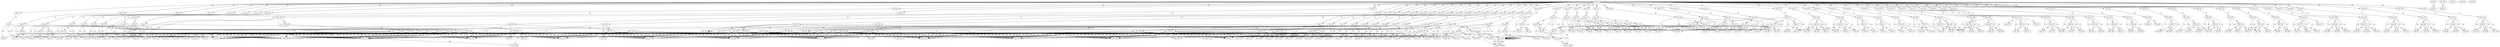 digraph G {
  Line_0;
  Line_2;
  Line_3;
  Line_4;
  Line_5;
  Line_6;
  Line_10;
  Line_11;
  Line_12;
  Line_13;
  Line_14;
  Line_18;
  Line_19;
  Line_20;
  Line_20;
  Line_21;
  Line_22;
  Line_24;
  Line_26;
  Line_27;
  Line_28;
  Line_32;
  Line_33;
  Line_34;
  Line_35;
  Line_35;
  Line_35;
  Line_36;
  Line_37;
  Line_41;
  Line_42;
  Line_43;
  Line_45;
  Line_45;
  Line_46;
  Line_47;
  Line_48;
  Line_52;
  Line_53;
  Line_54;
  Line_55;
  Line_56;
  Line_60;
  Line_61;
  Line_62;
  Line_62;
  Line_63;
  Line_64;
  Line_67;
  Line_68;
  Line_72;
  Line_73;
  Line_74;
  Line_75;
  Line_76;
  Line_77;
  Line_78;
  Line_82;
  Line_83;
  Line_84;
  Line_85;
  Line_86;
  Line_90;
  Line_91;
  Line_92;
  Line_92;
  Line_92;
  Line_93;
  Line_94;
  Line_98;
  Line_99;
  Line_100;
  Line_101;
  Line_102;
  Line_106;
  Line_107;
  Line_108;
  Line_108;
  Line_110;
  Line_111;
  Line_115;
  Line_116;
  Line_117;
  Line_117;
  Line_117;
  Line_118;
  Line_119;
  Line_123;
  Line_124;
  Line_125;
  Line_126;
  Line_127;
  Line_131;
  Line_132;
  Line_133;
  Line_134;
  Line_135;
  Line_136;
  Line_137;
  Line_141;
  Line_142;
  Line_143;
  Line_144;
  Line_145;
  Line_149;
  Line_150;
  Line_151;
  Line_152;
  Line_153;
  Line_157;
  Line_158;
  Line_159;
  Line_160;
  Line_161;
  Line_164;
  Line_165;
  Line_169;
  Line_170;
  Line_171;
  Line_172;
  Line_173;
  Line_174;
  Line_178;
  Line_179;
  Line_180;
  Line_181;
  Line_182;
  Line_186;
  Line_187;
  Line_188;
  Line_189;
  Line_189;
  Line_189;
  Line_190;
  Line_191;
  Line_195;
  Line_196;
  Line_197;
  Line_198;
  Line_199;
  Line_203;
  Line_204;
  Line_205;
  Line_206;
  Line_207;
  Line_211;
  Line_212;
  Line_213;
  Line_214;
  Line_215;
  Line_219;
  Line_220;
  Line_221;
  Line_222;
  Line_223;
  Line_227;
  Line_228;
  Line_230;
  Line_231;
  Line_232;
  Line_236;
  Line_237;
  Line_238;
  Line_239;
  Line_240;
  Line_244;
  Line_245;
  Line_246;
  Line_247;
  Line_248;
  Line_252;
  Line_253;
  Line_254;
  Line_254;
  Line_254;
  Line_254;
  Line_255;
  Line_256;
  Line_257;
  Line_258;
  Line_262;
  Line_263;
  Line_264;
  Line_265;
  Line_266;
  Line_270;
  Line_271;
  Line_272;
  Line_273;
  Line_274;
  Line_278;
  Line_279;
  Line_280;
  Line_280;
  Line_281;
  Line_282;
  Line_286;
  Line_287;
  Line_288;
  Line_289;
  Line_290;
  Line_291;
  Line_295;
  Line_296;
  Line_297;
  Line_297;
  Line_297;
  Line_298;
  Line_299;
  Line_303;
  Line_304;
  Line_305;
  Line_305;
  Line_306;
  Line_307;
  Line_308;
  Line_312;
  Line_313;
  Line_314;
  Line_314;
  Line_315;
  Line_316;
  Line_320;
  Line_321;
  Line_322;
  Line_323;
  Line_324;
  Line_325;
  Line_329;
  Line_330;
  Line_331;
  Line_332;
  Line_333;
  Line_337;
  Line_338;
  Line_339;
  Line_340;
  Line_341;
  Line_345;
  Line_346;
  Line_347;
  Line_348;
  Line_349;
  Line_353;
  Line_354;
  Line_355;
  Line_356;
  Line_357;
  Line_361;
  Line_362;
  Line_363;
  Line_364;
  Line_365;
  Line_369;
  Line_370;
  Line_371;
  Line_372;
  Line_373;
  Line_374;
  Line_375;
  Line_379;
  Line_380;
  Line_382;
  Line_383;
  Line_384;
  Line_385;
  Line_389;
  Line_390;
  Line_391;
  Line_392;
  Line_393;
  Line_394;
  Line_398;
  Line_399;
  Line_400;
  Line_401;
  Line_402;
  Line_403;
  Line_407;
  Line_408;
  Line_409;
  Line_410;
  Line_411;
  Line_412;
  Line_416;
  Line_417;
  Line_418;
  Line_419;
  Line_420;
  Line_421;
  Line_425;
  Line_426;
  Line_427;
  Line_428;
  Line_429;
  Line_430;
  Line_434;
  Line_435;
  Line_436;
  Line_437;
  Line_438;
  Line_439;
  Line_439;
  Line_440;
  Line_445;
  Line_446;
  Line_447;
  Line_448;
  Line_449;
  Line_450;
  Line_454;
  Line_455;
  Line_456;
  Line_457;
  Line_458;
  Line_459;
  Line_463;
  Line_464;
  Line_465;
  Line_466;
  Line_467;
  Line_468;
  Line_472;
  Line_473;
  Line_474;
  Line_475;
  Line_476;
  Line_477;
  Line_481;
  Line_482;
  Line_483;
  Line_484;
  Line_485;
  Line_486;
  Line_490;
  Line_491;
  Line_492;
  Line_493;
  Line_494;
  Line_495;
  Line_499;
  Line_500;
  Line_501;
  Line_502;
  Line_503;
  Line_504;
  Line_508;
  Line_509;
  Line_510;
  Line_511;
  Line_512;
  Line_513;
  Line_517;
  Line_518;
  Line_519;
  Line_520;
  Line_521;
  Line_522;
  Line_526;
  Line_527;
  Line_528;
  Line_529;
  Line_530;
  Line_531;
  Line_535;
  Line_536;
  Line_537;
  Line_538;
  Line_539;
  Line_540;
  Line_544;
  Line_545;
  Line_546;
  Line_547;
  Line_548;
  Line_549;
  Line_553;
  Line_554;
  Line_555;
  Line_556;
  Line_557;
  Line_558;
  Line_562;
  Line_563;
  Line_564;
  Line_564;
  Line_564;
  Line_565;
  Line_565;
  Line_565;
  Line_565;
  Line_566;
  Line_567;
  Line_568;
  Line_569;
  Line_570;
  Line_574;
  Line_575;
  Line_576;
  Line_576;
  Line_577;
  Line_578;
  Line_579;
  Line_580;
  Line_584;
  Line_585;
  Line_586;
  Line_587;
  Line_588;
  Line_589;
  Line_593;
  Line_594;
  Line_595;
  Line_597;
  Line_598;
  Line_599;
  Line_603;
  Line_604;
  Line_605;
  Line_606;
  Line_607;
  Line_608;
  Line_609;
  Line_613;
  Line_614;
  Line_615;
  Line_615;
  Line_616;
  Line_617;
  Line_618;
  Line_0 -> Line_2 [ label="CD" ];
  Line_2 -> Line_3 [ label="CD" ];
  Line_3 -> Line_4 [ label="CD" ];
  Line_3 -> Line_5 [ label="CD" ];
  Line_4 -> Line_5 [ label="FD" ];
  Line_3 -> Line_6 [ label="CD" ];
  Line_4 -> Line_6 [ label="FD" ];
  Line_0 -> Line_10 [ label="CD" ];
  Line_10 -> Line_11 [ label="CD" ];
  Line_11 -> Line_12 [ label="CD" ];
  Line_11 -> Line_13 [ label="CD" ];
  Line_12 -> Line_13 [ label="FD" ];
  Line_11 -> Line_14 [ label="CD" ];
  Line_12 -> Line_14 [ label="FD" ];
  Line_0 -> Line_18 [ label="CD" ];
  Line_18 -> Line_19 [ label="CD" ];
  Line_19 -> Line_20 [ label="CD" ];
  Line_20 -> Line_20 [ label="CD" ];
  Line_19 -> Line_21 [ label="CD" ];
  Line_20 -> Line_21 [ label="FD" ];
  Line_21 -> Line_22 [ label="CD" ];
  Line_20 -> Line_22 [ label="FD" ];
  Line_22 -> Line_22 [ label="FD" ];
  Line_21 -> Line_24 [ label="CD" ];
  Line_20 -> Line_24 [ label="FD" ];
  Line_22 -> Line_24 [ label="FD" ];
  Line_24 -> Line_24 [ label="FD" ];
  Line_19 -> Line_26 [ label="CD" ];
  Line_19 -> Line_27 [ label="CD" ];
  Line_26 -> Line_27 [ label="FD" ];
  Line_19 -> Line_28 [ label="CD" ];
  Line_26 -> Line_28 [ label="FD" ];
  Line_0 -> Line_32 [ label="CD" ];
  Line_32 -> Line_33 [ label="CD" ];
  Line_33 -> Line_34 [ label="CD" ];
  Line_33 -> Line_35 [ label="CD" ];
  Line_33 -> Line_36 [ label="CD" ];
  Line_35 -> Line_36 [ label="FD" ];
  Line_4 -> Line_36 [ label="FD" ];
  Line_33 -> Line_37 [ label="CD" ];
  Line_35 -> Line_37 [ label="FD" ];
  Line_0 -> Line_41 [ label="CD" ];
  Line_41 -> Line_42 [ label="CD" ];
  Line_42 -> Line_43 [ label="CD" ];
  Line_42 -> Line_45 [ label="CD" ];
  Line_42 -> Line_46 [ label="CD" ];
  Line_42 -> Line_47 [ label="CD" ];
  Line_46 -> Line_47 [ label="FD" ];
  Line_35 -> Line_47 [ label="FD" ];
  Line_42 -> Line_48 [ label="CD" ];
  Line_46 -> Line_48 [ label="FD" ];
  Line_0 -> Line_52 [ label="CD" ];
  Line_52 -> Line_53 [ label="CD" ];
  Line_53 -> Line_54 [ label="CD" ];
  Line_53 -> Line_55 [ label="CD" ];
  Line_54 -> Line_55 [ label="FD" ];
  Line_53 -> Line_56 [ label="CD" ];
  Line_54 -> Line_56 [ label="FD" ];
  Line_0 -> Line_60 [ label="CD" ];
  Line_60 -> Line_61 [ label="CD" ];
  Line_61 -> Line_62 [ label="CD" ];
  Line_63 -> Line_64 [ label="CD" ];
  Line_61 -> Line_67 [ label="CD" ];
  Line_62 -> Line_67 [ label="FD" ];
  Line_61 -> Line_68 [ label="CD" ];
  Line_62 -> Line_68 [ label="FD" ];
  Line_0 -> Line_72 [ label="CD" ];
  Line_72 -> Line_73 [ label="CD" ];
  Line_73 -> Line_74 [ label="CD" ];
  Line_73 -> Line_75 [ label="CD" ];
  Line_74 -> Line_75 [ label="FD" ];
  Line_73 -> Line_76 [ label="CD" ];
  Line_73 -> Line_77 [ label="CD" ];
  Line_76 -> Line_77 [ label="FD" ];
  Line_73 -> Line_78 [ label="CD" ];
  Line_76 -> Line_78 [ label="FD" ];
  Line_0 -> Line_82 [ label="CD" ];
  Line_82 -> Line_83 [ label="CD" ];
  Line_83 -> Line_84 [ label="CD" ];
  Line_83 -> Line_85 [ label="CD" ];
  Line_84 -> Line_85 [ label="FD" ];
  Line_83 -> Line_86 [ label="CD" ];
  Line_84 -> Line_86 [ label="FD" ];
  Line_0 -> Line_90 [ label="CD" ];
  Line_90 -> Line_91 [ label="CD" ];
  Line_91 -> Line_92 [ label="CD" ];
  Line_91 -> Line_93 [ label="CD" ];
  Line_92 -> Line_93 [ label="FD" ];
  Line_91 -> Line_94 [ label="CD" ];
  Line_92 -> Line_94 [ label="FD" ];
  Line_0 -> Line_98 [ label="CD" ];
  Line_98 -> Line_99 [ label="CD" ];
  Line_99 -> Line_100 [ label="CD" ];
  Line_99 -> Line_101 [ label="CD" ];
  Line_100 -> Line_101 [ label="FD" ];
  Line_99 -> Line_102 [ label="CD" ];
  Line_100 -> Line_102 [ label="FD" ];
  Line_0 -> Line_106 [ label="CD" ];
  Line_106 -> Line_107 [ label="CD" ];
  Line_107 -> Line_108 [ label="CD" ];
  Line_107 -> Line_110 [ label="CD" ];
  Line_108 -> Line_110 [ label="FD" ];
  Line_107 -> Line_111 [ label="CD" ];
  Line_108 -> Line_111 [ label="FD" ];
  Line_0 -> Line_115 [ label="CD" ];
  Line_115 -> Line_116 [ label="CD" ];
  Line_116 -> Line_117 [ label="CD" ];
  Line_116 -> Line_118 [ label="CD" ];
  Line_117 -> Line_118 [ label="FD" ];
  Line_116 -> Line_119 [ label="CD" ];
  Line_117 -> Line_119 [ label="FD" ];
  Line_0 -> Line_123 [ label="CD" ];
  Line_123 -> Line_124 [ label="CD" ];
  Line_124 -> Line_125 [ label="CD" ];
  Line_124 -> Line_126 [ label="CD" ];
  Line_125 -> Line_126 [ label="FD" ];
  Line_124 -> Line_127 [ label="CD" ];
  Line_125 -> Line_127 [ label="FD" ];
  Line_0 -> Line_131 [ label="CD" ];
  Line_131 -> Line_132 [ label="CD" ];
  Line_132 -> Line_133 [ label="CD" ];
  Line_132 -> Line_134 [ label="CD" ];
  Line_132 -> Line_135 [ label="CD" ];
  Line_132 -> Line_136 [ label="CD" ];
  Line_135 -> Line_136 [ label="FD" ];
  Line_132 -> Line_137 [ label="CD" ];
  Line_135 -> Line_137 [ label="FD" ];
  Line_0 -> Line_141 [ label="CD" ];
  Line_141 -> Line_142 [ label="CD" ];
  Line_142 -> Line_143 [ label="CD" ];
  Line_142 -> Line_144 [ label="CD" ];
  Line_143 -> Line_144 [ label="FD" ];
  Line_142 -> Line_145 [ label="CD" ];
  Line_143 -> Line_145 [ label="FD" ];
  Line_0 -> Line_149 [ label="CD" ];
  Line_149 -> Line_150 [ label="CD" ];
  Line_150 -> Line_151 [ label="CD" ];
  Line_150 -> Line_152 [ label="CD" ];
  Line_151 -> Line_152 [ label="FD" ];
  Line_150 -> Line_153 [ label="CD" ];
  Line_151 -> Line_153 [ label="FD" ];
  Line_0 -> Line_157 [ label="CD" ];
  Line_157 -> Line_158 [ label="CD" ];
  Line_158 -> Line_159 [ label="CD" ];
  Line_160 -> Line_161 [ label="CD" ];
  Line_158 -> Line_164 [ label="CD" ];
  Line_159 -> Line_164 [ label="FD" ];
  Line_158 -> Line_165 [ label="CD" ];
  Line_159 -> Line_165 [ label="FD" ];
  Line_0 -> Line_169 [ label="CD" ];
  Line_169 -> Line_170 [ label="CD" ];
  Line_170 -> Line_171 [ label="CD" ];
  Line_170 -> Line_172 [ label="CD" ];
  Line_170 -> Line_173 [ label="CD" ];
  Line_172 -> Line_173 [ label="FD" ];
  Line_170 -> Line_174 [ label="CD" ];
  Line_172 -> Line_174 [ label="FD" ];
  Line_0 -> Line_178 [ label="CD" ];
  Line_178 -> Line_179 [ label="CD" ];
  Line_179 -> Line_180 [ label="CD" ];
  Line_179 -> Line_181 [ label="CD" ];
  Line_180 -> Line_181 [ label="FD" ];
  Line_179 -> Line_182 [ label="CD" ];
  Line_180 -> Line_182 [ label="FD" ];
  Line_0 -> Line_186 [ label="CD" ];
  Line_186 -> Line_187 [ label="CD" ];
  Line_187 -> Line_188 [ label="CD" ];
  Line_187 -> Line_189 [ label="CD" ];
  Line_188 -> Line_189 [ label="FD" ];
  Line_187 -> Line_190 [ label="CD" ];
  Line_189 -> Line_190 [ label="FD" ];
  Line_187 -> Line_191 [ label="CD" ];
  Line_189 -> Line_191 [ label="FD" ];
  Line_0 -> Line_195 [ label="CD" ];
  Line_195 -> Line_196 [ label="CD" ];
  Line_196 -> Line_197 [ label="CD" ];
  Line_196 -> Line_198 [ label="CD" ];
  Line_197 -> Line_198 [ label="FD" ];
  Line_196 -> Line_199 [ label="CD" ];
  Line_197 -> Line_199 [ label="FD" ];
  Line_0 -> Line_203 [ label="CD" ];
  Line_203 -> Line_204 [ label="CD" ];
  Line_204 -> Line_206 [ label="CD" ];
  Line_189 -> Line_206 [ label="FD" ];
  Line_172 -> Line_206 [ label="FD" ];
  Line_159 -> Line_206 [ label="FD" ];
  Line_125 -> Line_206 [ label="FD" ];
  Line_117 -> Line_206 [ label="FD" ];
  Line_76 -> Line_206 [ label="FD" ];
  Line_46 -> Line_206 [ label="FD" ];
  Line_204 -> Line_207 [ label="CD" ];
  Line_0 -> Line_211 [ label="CD" ];
  Line_211 -> Line_212 [ label="CD" ];
  Line_212 -> Line_213 [ label="CD" ];
  Line_212 -> Line_214 [ label="CD" ];
  Line_213 -> Line_214 [ label="FD" ];
  Line_212 -> Line_215 [ label="CD" ];
  Line_213 -> Line_215 [ label="FD" ];
  Line_0 -> Line_219 [ label="CD" ];
  Line_219 -> Line_220 [ label="CD" ];
  Line_220 -> Line_221 [ label="CD" ];
  Line_220 -> Line_222 [ label="CD" ];
  Line_221 -> Line_222 [ label="FD" ];
  Line_220 -> Line_223 [ label="CD" ];
  Line_221 -> Line_223 [ label="FD" ];
  Line_0 -> Line_227 [ label="CD" ];
  Line_227 -> Line_228 [ label="CD" ];
  Line_228 -> Line_230 [ label="CD" ];
  Line_228 -> Line_231 [ label="CD" ];
  Line_230 -> Line_231 [ label="FD" ];
  Line_228 -> Line_232 [ label="CD" ];
  Line_230 -> Line_232 [ label="FD" ];
  Line_0 -> Line_236 [ label="CD" ];
  Line_236 -> Line_237 [ label="CD" ];
  Line_237 -> Line_238 [ label="CD" ];
  Line_237 -> Line_239 [ label="CD" ];
  Line_238 -> Line_239 [ label="FD" ];
  Line_237 -> Line_240 [ label="CD" ];
  Line_238 -> Line_240 [ label="FD" ];
  Line_0 -> Line_244 [ label="CD" ];
  Line_244 -> Line_245 [ label="CD" ];
  Line_245 -> Line_246 [ label="CD" ];
  Line_245 -> Line_247 [ label="CD" ];
  Line_246 -> Line_247 [ label="FD" ];
  Line_245 -> Line_248 [ label="CD" ];
  Line_246 -> Line_248 [ label="FD" ];
  Line_0 -> Line_252 [ label="CD" ];
  Line_252 -> Line_253 [ label="CD" ];
  Line_253 -> Line_254 [ label="CD" ];
  Line_254 -> Line_254 [ label="CD" ];
  Line_254 -> Line_254 [ label="CD" ];
  Line_253 -> Line_255 [ label="CD" ];
  Line_253 -> Line_256 [ label="CD" ];
  Line_253 -> Line_257 [ label="CD" ];
  Line_256 -> Line_257 [ label="FD" ];
  Line_253 -> Line_258 [ label="CD" ];
  Line_256 -> Line_258 [ label="FD" ];
  Line_0 -> Line_262 [ label="CD" ];
  Line_262 -> Line_263 [ label="CD" ];
  Line_263 -> Line_264 [ label="CD" ];
  Line_263 -> Line_265 [ label="CD" ];
  Line_264 -> Line_265 [ label="FD" ];
  Line_263 -> Line_266 [ label="CD" ];
  Line_264 -> Line_266 [ label="FD" ];
  Line_0 -> Line_270 [ label="CD" ];
  Line_270 -> Line_271 [ label="CD" ];
  Line_271 -> Line_272 [ label="CD" ];
  Line_271 -> Line_273 [ label="CD" ];
  Line_272 -> Line_273 [ label="FD" ];
  Line_271 -> Line_274 [ label="CD" ];
  Line_272 -> Line_274 [ label="FD" ];
  Line_0 -> Line_278 [ label="CD" ];
  Line_278 -> Line_279 [ label="CD" ];
  Line_279 -> Line_281 [ label="CD" ];
  Line_279 -> Line_282 [ label="CD" ];
  Line_0 -> Line_286 [ label="CD" ];
  Line_286 -> Line_287 [ label="CD" ];
  Line_287 -> Line_288 [ label="CD" ];
  Line_287 -> Line_289 [ label="CD" ];
  Line_287 -> Line_290 [ label="CD" ];
  Line_289 -> Line_290 [ label="FD" ];
  Line_287 -> Line_291 [ label="CD" ];
  Line_289 -> Line_291 [ label="FD" ];
  Line_0 -> Line_295 [ label="CD" ];
  Line_295 -> Line_296 [ label="CD" ];
  Line_296 -> Line_297 [ label="CD" ];
  Line_296 -> Line_298 [ label="CD" ];
  Line_297 -> Line_298 [ label="FD" ];
  Line_296 -> Line_299 [ label="CD" ];
  Line_297 -> Line_299 [ label="FD" ];
  Line_0 -> Line_303 [ label="CD" ];
  Line_303 -> Line_304 [ label="CD" ];
  Line_304 -> Line_305 [ label="CD" ];
  Line_305 -> Line_305 [ label="CD" ];
  Line_304 -> Line_306 [ label="CD" ];
  Line_304 -> Line_307 [ label="CD" ];
  Line_306 -> Line_307 [ label="FD" ];
  Line_304 -> Line_308 [ label="CD" ];
  Line_306 -> Line_308 [ label="FD" ];
  Line_0 -> Line_312 [ label="CD" ];
  Line_312 -> Line_313 [ label="CD" ];
  Line_313 -> Line_314 [ label="CD" ];
  Line_313 -> Line_315 [ label="CD" ];
  Line_314 -> Line_315 [ label="FD" ];
  Line_313 -> Line_316 [ label="CD" ];
  Line_314 -> Line_316 [ label="FD" ];
  Line_0 -> Line_320 [ label="CD" ];
  Line_320 -> Line_321 [ label="CD" ];
  Line_321 -> Line_322 [ label="CD" ];
  Line_321 -> Line_323 [ label="CD" ];
  Line_321 -> Line_324 [ label="CD" ];
  Line_323 -> Line_324 [ label="FD" ];
  Line_321 -> Line_325 [ label="CD" ];
  Line_323 -> Line_325 [ label="FD" ];
  Line_0 -> Line_329 [ label="CD" ];
  Line_329 -> Line_330 [ label="CD" ];
  Line_330 -> Line_331 [ label="CD" ];
  Line_330 -> Line_332 [ label="CD" ];
  Line_331 -> Line_332 [ label="FD" ];
  Line_330 -> Line_333 [ label="CD" ];
  Line_331 -> Line_333 [ label="FD" ];
  Line_0 -> Line_337 [ label="CD" ];
  Line_337 -> Line_338 [ label="CD" ];
  Line_338 -> Line_339 [ label="CD" ];
  Line_338 -> Line_340 [ label="CD" ];
  Line_339 -> Line_340 [ label="FD" ];
  Line_338 -> Line_341 [ label="CD" ];
  Line_339 -> Line_341 [ label="FD" ];
  Line_0 -> Line_345 [ label="CD" ];
  Line_345 -> Line_346 [ label="CD" ];
  Line_346 -> Line_347 [ label="CD" ];
  Line_346 -> Line_348 [ label="CD" ];
  Line_347 -> Line_348 [ label="FD" ];
  Line_346 -> Line_349 [ label="CD" ];
  Line_347 -> Line_349 [ label="FD" ];
  Line_0 -> Line_353 [ label="CD" ];
  Line_353 -> Line_354 [ label="CD" ];
  Line_354 -> Line_355 [ label="CD" ];
  Line_354 -> Line_356 [ label="CD" ];
  Line_355 -> Line_356 [ label="FD" ];
  Line_354 -> Line_357 [ label="CD" ];
  Line_355 -> Line_357 [ label="FD" ];
  Line_0 -> Line_361 [ label="CD" ];
  Line_361 -> Line_362 [ label="CD" ];
  Line_362 -> Line_363 [ label="CD" ];
  Line_362 -> Line_364 [ label="CD" ];
  Line_363 -> Line_364 [ label="FD" ];
  Line_362 -> Line_365 [ label="CD" ];
  Line_363 -> Line_365 [ label="FD" ];
  Line_0 -> Line_369 [ label="CD" ];
  Line_369 -> Line_370 [ label="CD" ];
  Line_370 -> Line_371 [ label="CD" ];
  Line_370 -> Line_372 [ label="CD" ];
  Line_370 -> Line_373 [ label="CD" ];
  Line_372 -> Line_373 [ label="FD" ];
  Line_370 -> Line_374 [ label="CD" ];
  Line_372 -> Line_374 [ label="FD" ];
  Line_370 -> Line_375 [ label="CD" ];
  Line_372 -> Line_375 [ label="FD" ];
  Line_0 -> Line_379 [ label="CD" ];
  Line_379 -> Line_380 [ label="CD" ];
  Line_380 -> Line_382 [ label="CD" ];
  Line_380 -> Line_383 [ label="CD" ];
  Line_382 -> Line_383 [ label="FD" ];
  Line_380 -> Line_384 [ label="CD" ];
  Line_382 -> Line_384 [ label="FD" ];
  Line_380 -> Line_385 [ label="CD" ];
  Line_382 -> Line_385 [ label="FD" ];
  Line_0 -> Line_389 [ label="CD" ];
  Line_389 -> Line_390 [ label="CD" ];
  Line_390 -> Line_391 [ label="CD" ];
  Line_390 -> Line_392 [ label="CD" ];
  Line_391 -> Line_392 [ label="FD" ];
  Line_390 -> Line_393 [ label="CD" ];
  Line_391 -> Line_393 [ label="FD" ];
  Line_390 -> Line_394 [ label="CD" ];
  Line_391 -> Line_394 [ label="FD" ];
  Line_0 -> Line_398 [ label="CD" ];
  Line_398 -> Line_399 [ label="CD" ];
  Line_399 -> Line_400 [ label="CD" ];
  Line_399 -> Line_401 [ label="CD" ];
  Line_400 -> Line_401 [ label="FD" ];
  Line_399 -> Line_402 [ label="CD" ];
  Line_400 -> Line_402 [ label="FD" ];
  Line_347 -> Line_402 [ label="FD" ];
  Line_314 -> Line_402 [ label="FD" ];
  Line_306 -> Line_402 [ label="FD" ];
  Line_272 -> Line_402 [ label="FD" ];
  Line_256 -> Line_402 [ label="FD" ];
  Line_230 -> Line_402 [ label="FD" ];
  Line_221 -> Line_402 [ label="FD" ];
  Line_213 -> Line_402 [ label="FD" ];
  Line_189 -> Line_402 [ label="FD" ];
  Line_172 -> Line_402 [ label="FD" ];
  Line_159 -> Line_402 [ label="FD" ];
  Line_125 -> Line_402 [ label="FD" ];
  Line_117 -> Line_402 [ label="FD" ];
  Line_76 -> Line_402 [ label="FD" ];
  Line_46 -> Line_402 [ label="FD" ];
  Line_35 -> Line_402 [ label="FD" ];
  Line_4 -> Line_402 [ label="FD" ];
  Line_399 -> Line_403 [ label="CD" ];
  Line_400 -> Line_403 [ label="FD" ];
  Line_0 -> Line_407 [ label="CD" ];
  Line_407 -> Line_408 [ label="CD" ];
  Line_408 -> Line_409 [ label="CD" ];
  Line_408 -> Line_410 [ label="CD" ];
  Line_409 -> Line_410 [ label="FD" ];
  Line_408 -> Line_411 [ label="CD" ];
  Line_409 -> Line_411 [ label="FD" ];
  Line_408 -> Line_412 [ label="CD" ];
  Line_409 -> Line_412 [ label="FD" ];
  Line_0 -> Line_416 [ label="CD" ];
  Line_416 -> Line_417 [ label="CD" ];
  Line_417 -> Line_418 [ label="CD" ];
  Line_417 -> Line_419 [ label="CD" ];
  Line_418 -> Line_419 [ label="FD" ];
  Line_417 -> Line_420 [ label="CD" ];
  Line_418 -> Line_420 [ label="FD" ];
  Line_400 -> Line_420 [ label="FD" ];
  Line_347 -> Line_420 [ label="FD" ];
  Line_314 -> Line_420 [ label="FD" ];
  Line_306 -> Line_420 [ label="FD" ];
  Line_272 -> Line_420 [ label="FD" ];
  Line_256 -> Line_420 [ label="FD" ];
  Line_230 -> Line_420 [ label="FD" ];
  Line_221 -> Line_420 [ label="FD" ];
  Line_213 -> Line_420 [ label="FD" ];
  Line_189 -> Line_420 [ label="FD" ];
  Line_172 -> Line_420 [ label="FD" ];
  Line_159 -> Line_420 [ label="FD" ];
  Line_125 -> Line_420 [ label="FD" ];
  Line_117 -> Line_420 [ label="FD" ];
  Line_76 -> Line_420 [ label="FD" ];
  Line_46 -> Line_420 [ label="FD" ];
  Line_35 -> Line_420 [ label="FD" ];
  Line_4 -> Line_420 [ label="FD" ];
  Line_417 -> Line_421 [ label="CD" ];
  Line_418 -> Line_421 [ label="FD" ];
  Line_0 -> Line_425 [ label="CD" ];
  Line_425 -> Line_426 [ label="CD" ];
  Line_426 -> Line_427 [ label="CD" ];
  Line_426 -> Line_428 [ label="CD" ];
  Line_427 -> Line_428 [ label="FD" ];
  Line_426 -> Line_429 [ label="CD" ];
  Line_427 -> Line_429 [ label="FD" ];
  Line_323 -> Line_429 [ label="FD" ];
  Line_180 -> Line_429 [ label="FD" ];
  Line_143 -> Line_429 [ label="FD" ];
  Line_108 -> Line_429 [ label="FD" ];
  Line_84 -> Line_429 [ label="FD" ];
  Line_54 -> Line_429 [ label="FD" ];
  Line_26 -> Line_429 [ label="FD" ];
  Line_426 -> Line_430 [ label="CD" ];
  Line_427 -> Line_430 [ label="FD" ];
  Line_0 -> Line_434 [ label="CD" ];
  Line_434 -> Line_435 [ label="CD" ];
  Line_435 -> Line_436 [ label="CD" ];
  Line_435 -> Line_437 [ label="CD" ];
  Line_436 -> Line_437 [ label="FD" ];
  Line_435 -> Line_438 [ label="CD" ];
  Line_436 -> Line_438 [ label="FD" ];
  Line_418 -> Line_438 [ label="FD" ];
  Line_400 -> Line_438 [ label="FD" ];
  Line_347 -> Line_438 [ label="FD" ];
  Line_314 -> Line_438 [ label="FD" ];
  Line_306 -> Line_438 [ label="FD" ];
  Line_272 -> Line_438 [ label="FD" ];
  Line_256 -> Line_438 [ label="FD" ];
  Line_230 -> Line_438 [ label="FD" ];
  Line_221 -> Line_438 [ label="FD" ];
  Line_213 -> Line_438 [ label="FD" ];
  Line_189 -> Line_438 [ label="FD" ];
  Line_172 -> Line_438 [ label="FD" ];
  Line_159 -> Line_438 [ label="FD" ];
  Line_125 -> Line_438 [ label="FD" ];
  Line_117 -> Line_438 [ label="FD" ];
  Line_76 -> Line_438 [ label="FD" ];
  Line_46 -> Line_438 [ label="FD" ];
  Line_35 -> Line_438 [ label="FD" ];
  Line_4 -> Line_438 [ label="FD" ];
  Line_435 -> Line_439 [ label="CD" ];
  Line_436 -> Line_439 [ label="FD" ];
  Line_418 -> Line_439 [ label="FD" ];
  Line_400 -> Line_439 [ label="FD" ];
  Line_347 -> Line_439 [ label="FD" ];
  Line_314 -> Line_439 [ label="FD" ];
  Line_306 -> Line_439 [ label="FD" ];
  Line_272 -> Line_439 [ label="FD" ];
  Line_256 -> Line_439 [ label="FD" ];
  Line_230 -> Line_439 [ label="FD" ];
  Line_221 -> Line_439 [ label="FD" ];
  Line_213 -> Line_439 [ label="FD" ];
  Line_189 -> Line_439 [ label="FD" ];
  Line_172 -> Line_439 [ label="FD" ];
  Line_159 -> Line_439 [ label="FD" ];
  Line_125 -> Line_439 [ label="FD" ];
  Line_117 -> Line_439 [ label="FD" ];
  Line_76 -> Line_439 [ label="FD" ];
  Line_46 -> Line_439 [ label="FD" ];
  Line_35 -> Line_439 [ label="FD" ];
  Line_4 -> Line_439 [ label="FD" ];
  Line_439 -> Line_439 [ label="CD" ];
  Line_436 -> Line_439 [ label="FD" ];
  Line_418 -> Line_439 [ label="FD" ];
  Line_400 -> Line_439 [ label="FD" ];
  Line_347 -> Line_439 [ label="FD" ];
  Line_314 -> Line_439 [ label="FD" ];
  Line_306 -> Line_439 [ label="FD" ];
  Line_272 -> Line_439 [ label="FD" ];
  Line_256 -> Line_439 [ label="FD" ];
  Line_230 -> Line_439 [ label="FD" ];
  Line_221 -> Line_439 [ label="FD" ];
  Line_213 -> Line_439 [ label="FD" ];
  Line_189 -> Line_439 [ label="FD" ];
  Line_172 -> Line_439 [ label="FD" ];
  Line_159 -> Line_439 [ label="FD" ];
  Line_125 -> Line_439 [ label="FD" ];
  Line_117 -> Line_439 [ label="FD" ];
  Line_76 -> Line_439 [ label="FD" ];
  Line_46 -> Line_439 [ label="FD" ];
  Line_35 -> Line_439 [ label="FD" ];
  Line_4 -> Line_439 [ label="FD" ];
  Line_439 -> Line_440 [ label="CD" ];
  Line_436 -> Line_440 [ label="FD" ];
  Line_0 -> Line_445 [ label="CD" ];
  Line_445 -> Line_446 [ label="CD" ];
  Line_446 -> Line_447 [ label="CD" ];
  Line_446 -> Line_448 [ label="CD" ];
  Line_447 -> Line_448 [ label="FD" ];
  Line_331 -> Line_448 [ label="FD" ];
  Line_446 -> Line_449 [ label="CD" ];
  Line_447 -> Line_449 [ label="FD" ];
  Line_331 -> Line_449 [ label="FD" ];
  Line_446 -> Line_450 [ label="CD" ];
  Line_447 -> Line_450 [ label="FD" ];
  Line_0 -> Line_454 [ label="CD" ];
  Line_454 -> Line_455 [ label="CD" ];
  Line_455 -> Line_456 [ label="CD" ];
  Line_455 -> Line_457 [ label="CD" ];
  Line_456 -> Line_457 [ label="FD" ];
  Line_455 -> Line_458 [ label="CD" ];
  Line_456 -> Line_458 [ label="FD" ];
  Line_455 -> Line_459 [ label="CD" ];
  Line_456 -> Line_459 [ label="FD" ];
  Line_0 -> Line_463 [ label="CD" ];
  Line_463 -> Line_464 [ label="CD" ];
  Line_464 -> Line_465 [ label="CD" ];
  Line_464 -> Line_466 [ label="CD" ];
  Line_465 -> Line_466 [ label="FD" ];
  Line_464 -> Line_467 [ label="CD" ];
  Line_465 -> Line_467 [ label="FD" ];
  Line_436 -> Line_467 [ label="FD" ];
  Line_418 -> Line_467 [ label="FD" ];
  Line_400 -> Line_467 [ label="FD" ];
  Line_347 -> Line_467 [ label="FD" ];
  Line_314 -> Line_467 [ label="FD" ];
  Line_306 -> Line_467 [ label="FD" ];
  Line_272 -> Line_467 [ label="FD" ];
  Line_256 -> Line_467 [ label="FD" ];
  Line_230 -> Line_467 [ label="FD" ];
  Line_221 -> Line_467 [ label="FD" ];
  Line_213 -> Line_467 [ label="FD" ];
  Line_189 -> Line_467 [ label="FD" ];
  Line_172 -> Line_467 [ label="FD" ];
  Line_159 -> Line_467 [ label="FD" ];
  Line_125 -> Line_467 [ label="FD" ];
  Line_117 -> Line_467 [ label="FD" ];
  Line_76 -> Line_467 [ label="FD" ];
  Line_46 -> Line_467 [ label="FD" ];
  Line_35 -> Line_467 [ label="FD" ];
  Line_4 -> Line_467 [ label="FD" ];
  Line_464 -> Line_468 [ label="CD" ];
  Line_465 -> Line_468 [ label="FD" ];
  Line_0 -> Line_472 [ label="CD" ];
  Line_472 -> Line_473 [ label="CD" ];
  Line_473 -> Line_474 [ label="CD" ];
  Line_473 -> Line_475 [ label="CD" ];
  Line_474 -> Line_475 [ label="FD" ];
  Line_473 -> Line_476 [ label="CD" ];
  Line_474 -> Line_476 [ label="FD" ];
  Line_465 -> Line_476 [ label="FD" ];
  Line_436 -> Line_476 [ label="FD" ];
  Line_418 -> Line_476 [ label="FD" ];
  Line_400 -> Line_476 [ label="FD" ];
  Line_347 -> Line_476 [ label="FD" ];
  Line_314 -> Line_476 [ label="FD" ];
  Line_306 -> Line_476 [ label="FD" ];
  Line_272 -> Line_476 [ label="FD" ];
  Line_256 -> Line_476 [ label="FD" ];
  Line_230 -> Line_476 [ label="FD" ];
  Line_221 -> Line_476 [ label="FD" ];
  Line_213 -> Line_476 [ label="FD" ];
  Line_189 -> Line_476 [ label="FD" ];
  Line_172 -> Line_476 [ label="FD" ];
  Line_159 -> Line_476 [ label="FD" ];
  Line_125 -> Line_476 [ label="FD" ];
  Line_117 -> Line_476 [ label="FD" ];
  Line_76 -> Line_476 [ label="FD" ];
  Line_46 -> Line_476 [ label="FD" ];
  Line_35 -> Line_476 [ label="FD" ];
  Line_4 -> Line_476 [ label="FD" ];
  Line_473 -> Line_477 [ label="CD" ];
  Line_474 -> Line_477 [ label="FD" ];
  Line_0 -> Line_481 [ label="CD" ];
  Line_481 -> Line_482 [ label="CD" ];
  Line_482 -> Line_483 [ label="CD" ];
  Line_482 -> Line_484 [ label="CD" ];
  Line_483 -> Line_484 [ label="FD" ];
  Line_474 -> Line_484 [ label="FD" ];
  Line_465 -> Line_484 [ label="FD" ];
  Line_436 -> Line_484 [ label="FD" ];
  Line_418 -> Line_484 [ label="FD" ];
  Line_400 -> Line_484 [ label="FD" ];
  Line_347 -> Line_484 [ label="FD" ];
  Line_314 -> Line_484 [ label="FD" ];
  Line_306 -> Line_484 [ label="FD" ];
  Line_272 -> Line_484 [ label="FD" ];
  Line_256 -> Line_484 [ label="FD" ];
  Line_230 -> Line_484 [ label="FD" ];
  Line_221 -> Line_484 [ label="FD" ];
  Line_213 -> Line_484 [ label="FD" ];
  Line_189 -> Line_484 [ label="FD" ];
  Line_172 -> Line_484 [ label="FD" ];
  Line_159 -> Line_484 [ label="FD" ];
  Line_125 -> Line_484 [ label="FD" ];
  Line_117 -> Line_484 [ label="FD" ];
  Line_76 -> Line_484 [ label="FD" ];
  Line_46 -> Line_484 [ label="FD" ];
  Line_35 -> Line_484 [ label="FD" ];
  Line_4 -> Line_484 [ label="FD" ];
  Line_482 -> Line_485 [ label="CD" ];
  Line_483 -> Line_485 [ label="FD" ];
  Line_482 -> Line_486 [ label="CD" ];
  Line_483 -> Line_486 [ label="FD" ];
  Line_0 -> Line_490 [ label="CD" ];
  Line_490 -> Line_491 [ label="CD" ];
  Line_491 -> Line_492 [ label="CD" ];
  Line_491 -> Line_493 [ label="CD" ];
  Line_492 -> Line_493 [ label="FD" ];
  Line_491 -> Line_494 [ label="CD" ];
  Line_492 -> Line_494 [ label="FD" ];
  Line_491 -> Line_495 [ label="CD" ];
  Line_492 -> Line_495 [ label="FD" ];
  Line_0 -> Line_499 [ label="CD" ];
  Line_499 -> Line_500 [ label="CD" ];
  Line_500 -> Line_501 [ label="CD" ];
  Line_500 -> Line_502 [ label="CD" ];
  Line_501 -> Line_502 [ label="FD" ];
  Line_427 -> Line_502 [ label="FD" ];
  Line_323 -> Line_502 [ label="FD" ];
  Line_180 -> Line_502 [ label="FD" ];
  Line_143 -> Line_502 [ label="FD" ];
  Line_108 -> Line_502 [ label="FD" ];
  Line_84 -> Line_502 [ label="FD" ];
  Line_54 -> Line_502 [ label="FD" ];
  Line_26 -> Line_502 [ label="FD" ];
  Line_500 -> Line_503 [ label="CD" ];
  Line_501 -> Line_503 [ label="FD" ];
  Line_427 -> Line_503 [ label="FD" ];
  Line_323 -> Line_503 [ label="FD" ];
  Line_180 -> Line_503 [ label="FD" ];
  Line_143 -> Line_503 [ label="FD" ];
  Line_108 -> Line_503 [ label="FD" ];
  Line_84 -> Line_503 [ label="FD" ];
  Line_54 -> Line_503 [ label="FD" ];
  Line_26 -> Line_503 [ label="FD" ];
  Line_500 -> Line_504 [ label="CD" ];
  Line_501 -> Line_504 [ label="FD" ];
  Line_0 -> Line_508 [ label="CD" ];
  Line_508 -> Line_509 [ label="CD" ];
  Line_509 -> Line_510 [ label="CD" ];
  Line_509 -> Line_511 [ label="CD" ];
  Line_510 -> Line_511 [ label="FD" ];
  Line_483 -> Line_511 [ label="FD" ];
  Line_474 -> Line_511 [ label="FD" ];
  Line_465 -> Line_511 [ label="FD" ];
  Line_436 -> Line_511 [ label="FD" ];
  Line_418 -> Line_511 [ label="FD" ];
  Line_400 -> Line_511 [ label="FD" ];
  Line_347 -> Line_511 [ label="FD" ];
  Line_314 -> Line_511 [ label="FD" ];
  Line_306 -> Line_511 [ label="FD" ];
  Line_272 -> Line_511 [ label="FD" ];
  Line_256 -> Line_511 [ label="FD" ];
  Line_230 -> Line_511 [ label="FD" ];
  Line_221 -> Line_511 [ label="FD" ];
  Line_213 -> Line_511 [ label="FD" ];
  Line_189 -> Line_511 [ label="FD" ];
  Line_172 -> Line_511 [ label="FD" ];
  Line_159 -> Line_511 [ label="FD" ];
  Line_125 -> Line_511 [ label="FD" ];
  Line_117 -> Line_511 [ label="FD" ];
  Line_76 -> Line_511 [ label="FD" ];
  Line_46 -> Line_511 [ label="FD" ];
  Line_35 -> Line_511 [ label="FD" ];
  Line_4 -> Line_511 [ label="FD" ];
  Line_509 -> Line_512 [ label="CD" ];
  Line_510 -> Line_512 [ label="FD" ];
  Line_509 -> Line_513 [ label="CD" ];
  Line_510 -> Line_513 [ label="FD" ];
  Line_0 -> Line_517 [ label="CD" ];
  Line_517 -> Line_518 [ label="CD" ];
  Line_518 -> Line_519 [ label="CD" ];
  Line_518 -> Line_520 [ label="CD" ];
  Line_519 -> Line_520 [ label="FD" ];
  Line_518 -> Line_521 [ label="CD" ];
  Line_519 -> Line_521 [ label="FD" ];
  Line_518 -> Line_522 [ label="CD" ];
  Line_519 -> Line_522 [ label="FD" ];
  Line_0 -> Line_526 [ label="CD" ];
  Line_526 -> Line_527 [ label="CD" ];
  Line_527 -> Line_528 [ label="CD" ];
  Line_527 -> Line_529 [ label="CD" ];
  Line_528 -> Line_529 [ label="FD" ];
  Line_510 -> Line_529 [ label="FD" ];
  Line_483 -> Line_529 [ label="FD" ];
  Line_474 -> Line_529 [ label="FD" ];
  Line_465 -> Line_529 [ label="FD" ];
  Line_436 -> Line_529 [ label="FD" ];
  Line_418 -> Line_529 [ label="FD" ];
  Line_400 -> Line_529 [ label="FD" ];
  Line_347 -> Line_529 [ label="FD" ];
  Line_314 -> Line_529 [ label="FD" ];
  Line_306 -> Line_529 [ label="FD" ];
  Line_272 -> Line_529 [ label="FD" ];
  Line_256 -> Line_529 [ label="FD" ];
  Line_230 -> Line_529 [ label="FD" ];
  Line_221 -> Line_529 [ label="FD" ];
  Line_213 -> Line_529 [ label="FD" ];
  Line_189 -> Line_529 [ label="FD" ];
  Line_172 -> Line_529 [ label="FD" ];
  Line_159 -> Line_529 [ label="FD" ];
  Line_125 -> Line_529 [ label="FD" ];
  Line_117 -> Line_529 [ label="FD" ];
  Line_76 -> Line_529 [ label="FD" ];
  Line_46 -> Line_529 [ label="FD" ];
  Line_35 -> Line_529 [ label="FD" ];
  Line_4 -> Line_529 [ label="FD" ];
  Line_527 -> Line_530 [ label="CD" ];
  Line_528 -> Line_530 [ label="FD" ];
  Line_527 -> Line_531 [ label="CD" ];
  Line_528 -> Line_531 [ label="FD" ];
  Line_0 -> Line_535 [ label="CD" ];
  Line_535 -> Line_536 [ label="CD" ];
  Line_536 -> Line_537 [ label="CD" ];
  Line_536 -> Line_538 [ label="CD" ];
  Line_537 -> Line_538 [ label="FD" ];
  Line_536 -> Line_539 [ label="CD" ];
  Line_537 -> Line_539 [ label="FD" ];
  Line_536 -> Line_540 [ label="CD" ];
  Line_537 -> Line_540 [ label="FD" ];
  Line_0 -> Line_544 [ label="CD" ];
  Line_544 -> Line_545 [ label="CD" ];
  Line_545 -> Line_546 [ label="CD" ];
  Line_545 -> Line_547 [ label="CD" ];
  Line_546 -> Line_547 [ label="FD" ];
  Line_355 -> Line_547 [ label="FD" ];
  Line_545 -> Line_548 [ label="CD" ];
  Line_546 -> Line_548 [ label="FD" ];
  Line_355 -> Line_548 [ label="FD" ];
  Line_545 -> Line_549 [ label="CD" ];
  Line_546 -> Line_549 [ label="FD" ];
  Line_0 -> Line_553 [ label="CD" ];
  Line_553 -> Line_554 [ label="CD" ];
  Line_554 -> Line_555 [ label="CD" ];
  Line_554 -> Line_556 [ label="CD" ];
  Line_555 -> Line_556 [ label="FD" ];
  Line_519 -> Line_556 [ label="FD" ];
  Line_554 -> Line_557 [ label="CD" ];
  Line_555 -> Line_557 [ label="FD" ];
  Line_554 -> Line_558 [ label="CD" ];
  Line_555 -> Line_558 [ label="FD" ];
  Line_0 -> Line_562 [ label="CD" ];
  Line_562 -> Line_563 [ label="CD" ];
  Line_563 -> Line_564 [ label="CD" ];
  Line_564 -> Line_564 [ label="CD" ];
  Line_563 -> Line_565 [ label="CD" ];
  Line_565 -> Line_565 [ label="CD" ];
  Line_565 -> Line_565 [ label="CD" ];
  Line_565 -> Line_565 [ label="CD" ];
  Line_565 -> Line_565 [ label="FD" ];
  Line_565 -> Line_565 [ label="FD" ];
  Line_565 -> Line_565 [ label="CD" ];
  Line_564 -> Line_565 [ label="FD" ];
  Line_565 -> Line_566 [ label="CD" ];
  Line_566 -> Line_566 [ label="FD" ];
  Line_564 -> Line_566 [ label="FD" ];
  Line_565 -> Line_566 [ label="FD" ];
  Line_565 -> Line_566 [ label="FD" ];
  Line_563 -> Line_567 [ label="CD" ];
  Line_563 -> Line_568 [ label="CD" ];
  Line_567 -> Line_568 [ label="FD" ];
  Line_563 -> Line_569 [ label="CD" ];
  Line_567 -> Line_569 [ label="FD" ];
  Line_528 -> Line_569 [ label="FD" ];
  Line_510 -> Line_569 [ label="FD" ];
  Line_483 -> Line_569 [ label="FD" ];
  Line_474 -> Line_569 [ label="FD" ];
  Line_465 -> Line_569 [ label="FD" ];
  Line_436 -> Line_569 [ label="FD" ];
  Line_418 -> Line_569 [ label="FD" ];
  Line_400 -> Line_569 [ label="FD" ];
  Line_347 -> Line_569 [ label="FD" ];
  Line_314 -> Line_569 [ label="FD" ];
  Line_306 -> Line_569 [ label="FD" ];
  Line_272 -> Line_569 [ label="FD" ];
  Line_256 -> Line_569 [ label="FD" ];
  Line_230 -> Line_569 [ label="FD" ];
  Line_221 -> Line_569 [ label="FD" ];
  Line_213 -> Line_569 [ label="FD" ];
  Line_189 -> Line_569 [ label="FD" ];
  Line_172 -> Line_569 [ label="FD" ];
  Line_159 -> Line_569 [ label="FD" ];
  Line_125 -> Line_569 [ label="FD" ];
  Line_117 -> Line_569 [ label="FD" ];
  Line_76 -> Line_569 [ label="FD" ];
  Line_46 -> Line_569 [ label="FD" ];
  Line_35 -> Line_569 [ label="FD" ];
  Line_4 -> Line_569 [ label="FD" ];
  Line_563 -> Line_570 [ label="CD" ];
  Line_567 -> Line_570 [ label="FD" ];
  Line_0 -> Line_574 [ label="CD" ];
  Line_574 -> Line_575 [ label="CD" ];
  Line_575 -> Line_576 [ label="CD" ];
  Line_575 -> Line_577 [ label="CD" ];
  Line_575 -> Line_578 [ label="CD" ];
  Line_577 -> Line_578 [ label="FD" ];
  Line_555 -> Line_578 [ label="FD" ];
  Line_519 -> Line_578 [ label="FD" ];
  Line_575 -> Line_579 [ label="CD" ];
  Line_576 -> Line_579 [ label="FD" ];
  Line_577 -> Line_579 [ label="FD" ];
  Line_501 -> Line_579 [ label="FD" ];
  Line_427 -> Line_579 [ label="FD" ];
  Line_323 -> Line_579 [ label="FD" ];
  Line_180 -> Line_579 [ label="FD" ];
  Line_143 -> Line_579 [ label="FD" ];
  Line_108 -> Line_579 [ label="FD" ];
  Line_84 -> Line_579 [ label="FD" ];
  Line_54 -> Line_579 [ label="FD" ];
  Line_26 -> Line_579 [ label="FD" ];
  Line_575 -> Line_580 [ label="CD" ];
  Line_577 -> Line_580 [ label="FD" ];
  Line_0 -> Line_584 [ label="CD" ];
  Line_584 -> Line_585 [ label="CD" ];
  Line_585 -> Line_586 [ label="CD" ];
  Line_585 -> Line_587 [ label="CD" ];
  Line_586 -> Line_587 [ label="FD" ];
  Line_585 -> Line_588 [ label="CD" ];
  Line_586 -> Line_588 [ label="FD" ];
  Line_339 -> Line_588 [ label="FD" ];
  Line_289 -> Line_588 [ label="FD" ];
  Line_197 -> Line_588 [ label="FD" ];
  Line_100 -> Line_588 [ label="FD" ];
  Line_585 -> Line_589 [ label="CD" ];
  Line_586 -> Line_589 [ label="FD" ];
  Line_0 -> Line_593 [ label="CD" ];
  Line_593 -> Line_594 [ label="CD" ];
  Line_594 -> Line_595 [ label="CD" ];
  Line_594 -> Line_597 [ label="CD" ];
  Line_595 -> Line_597 [ label="FD" ];
  Line_594 -> Line_598 [ label="CD" ];
  Line_595 -> Line_598 [ label="FD" ];
  Line_151 -> Line_598 [ label="FD" ];
  Line_594 -> Line_599 [ label="CD" ];
  Line_595 -> Line_599 [ label="FD" ];
  Line_0 -> Line_603 [ label="CD" ];
  Line_603 -> Line_604 [ label="CD" ];
  Line_604 -> Line_606 [ label="CD" ];
  Line_604 -> Line_607 [ label="CD" ];
  Line_606 -> Line_607 [ label="FD" ];
  Line_604 -> Line_608 [ label="CD" ];
  Line_606 -> Line_608 [ label="FD" ];
  Line_567 -> Line_608 [ label="FD" ];
  Line_528 -> Line_608 [ label="FD" ];
  Line_510 -> Line_608 [ label="FD" ];
  Line_483 -> Line_608 [ label="FD" ];
  Line_474 -> Line_608 [ label="FD" ];
  Line_465 -> Line_608 [ label="FD" ];
  Line_436 -> Line_608 [ label="FD" ];
  Line_418 -> Line_608 [ label="FD" ];
  Line_400 -> Line_608 [ label="FD" ];
  Line_347 -> Line_608 [ label="FD" ];
  Line_314 -> Line_608 [ label="FD" ];
  Line_306 -> Line_608 [ label="FD" ];
  Line_272 -> Line_608 [ label="FD" ];
  Line_256 -> Line_608 [ label="FD" ];
  Line_230 -> Line_608 [ label="FD" ];
  Line_221 -> Line_608 [ label="FD" ];
  Line_213 -> Line_608 [ label="FD" ];
  Line_189 -> Line_608 [ label="FD" ];
  Line_172 -> Line_608 [ label="FD" ];
  Line_159 -> Line_608 [ label="FD" ];
  Line_125 -> Line_608 [ label="FD" ];
  Line_117 -> Line_608 [ label="FD" ];
  Line_76 -> Line_608 [ label="FD" ];
  Line_46 -> Line_608 [ label="FD" ];
  Line_35 -> Line_608 [ label="FD" ];
  Line_4 -> Line_608 [ label="FD" ];
  Line_604 -> Line_609 [ label="CD" ];
  Line_606 -> Line_609 [ label="FD" ];
  Line_0 -> Line_613 [ label="CD" ];
  Line_613 -> Line_614 [ label="CD" ];
  Line_614 -> Line_615 [ label="CD" ];
  Line_614 -> Line_616 [ label="CD" ];
  Line_615 -> Line_616 [ label="FD" ];
  Line_614 -> Line_617 [ label="CD" ];
  Line_615 -> Line_617 [ label="FD" ];
  Line_606 -> Line_617 [ label="FD" ];
  Line_567 -> Line_617 [ label="FD" ];
  Line_528 -> Line_617 [ label="FD" ];
  Line_510 -> Line_617 [ label="FD" ];
  Line_483 -> Line_617 [ label="FD" ];
  Line_474 -> Line_617 [ label="FD" ];
  Line_465 -> Line_617 [ label="FD" ];
  Line_436 -> Line_617 [ label="FD" ];
  Line_418 -> Line_617 [ label="FD" ];
  Line_400 -> Line_617 [ label="FD" ];
  Line_347 -> Line_617 [ label="FD" ];
  Line_314 -> Line_617 [ label="FD" ];
  Line_306 -> Line_617 [ label="FD" ];
  Line_272 -> Line_617 [ label="FD" ];
  Line_256 -> Line_617 [ label="FD" ];
  Line_230 -> Line_617 [ label="FD" ];
  Line_221 -> Line_617 [ label="FD" ];
  Line_213 -> Line_617 [ label="FD" ];
  Line_189 -> Line_617 [ label="FD" ];
  Line_172 -> Line_617 [ label="FD" ];
  Line_159 -> Line_617 [ label="FD" ];
  Line_125 -> Line_617 [ label="FD" ];
  Line_117 -> Line_617 [ label="FD" ];
  Line_76 -> Line_617 [ label="FD" ];
  Line_46 -> Line_617 [ label="FD" ];
  Line_35 -> Line_617 [ label="FD" ];
  Line_4 -> Line_617 [ label="FD" ];
  Line_614 -> Line_618 [ label="CD" ];
  Line_615 -> Line_618 [ label="FD" ];
  Line_565 -> Line_565 [ label="FD" ];
  Line_565 -> Line_565 [ label="FD" ];
  Line_566 -> Line_565 [ label="FD" ];
}
